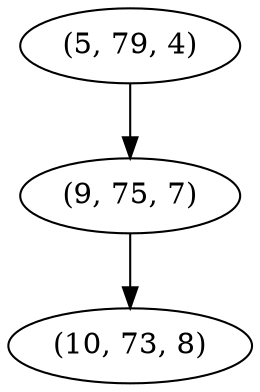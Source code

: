 digraph tree {
    "(5, 79, 4)";
    "(9, 75, 7)";
    "(10, 73, 8)";
    "(5, 79, 4)" -> "(9, 75, 7)";
    "(9, 75, 7)" -> "(10, 73, 8)";
}
